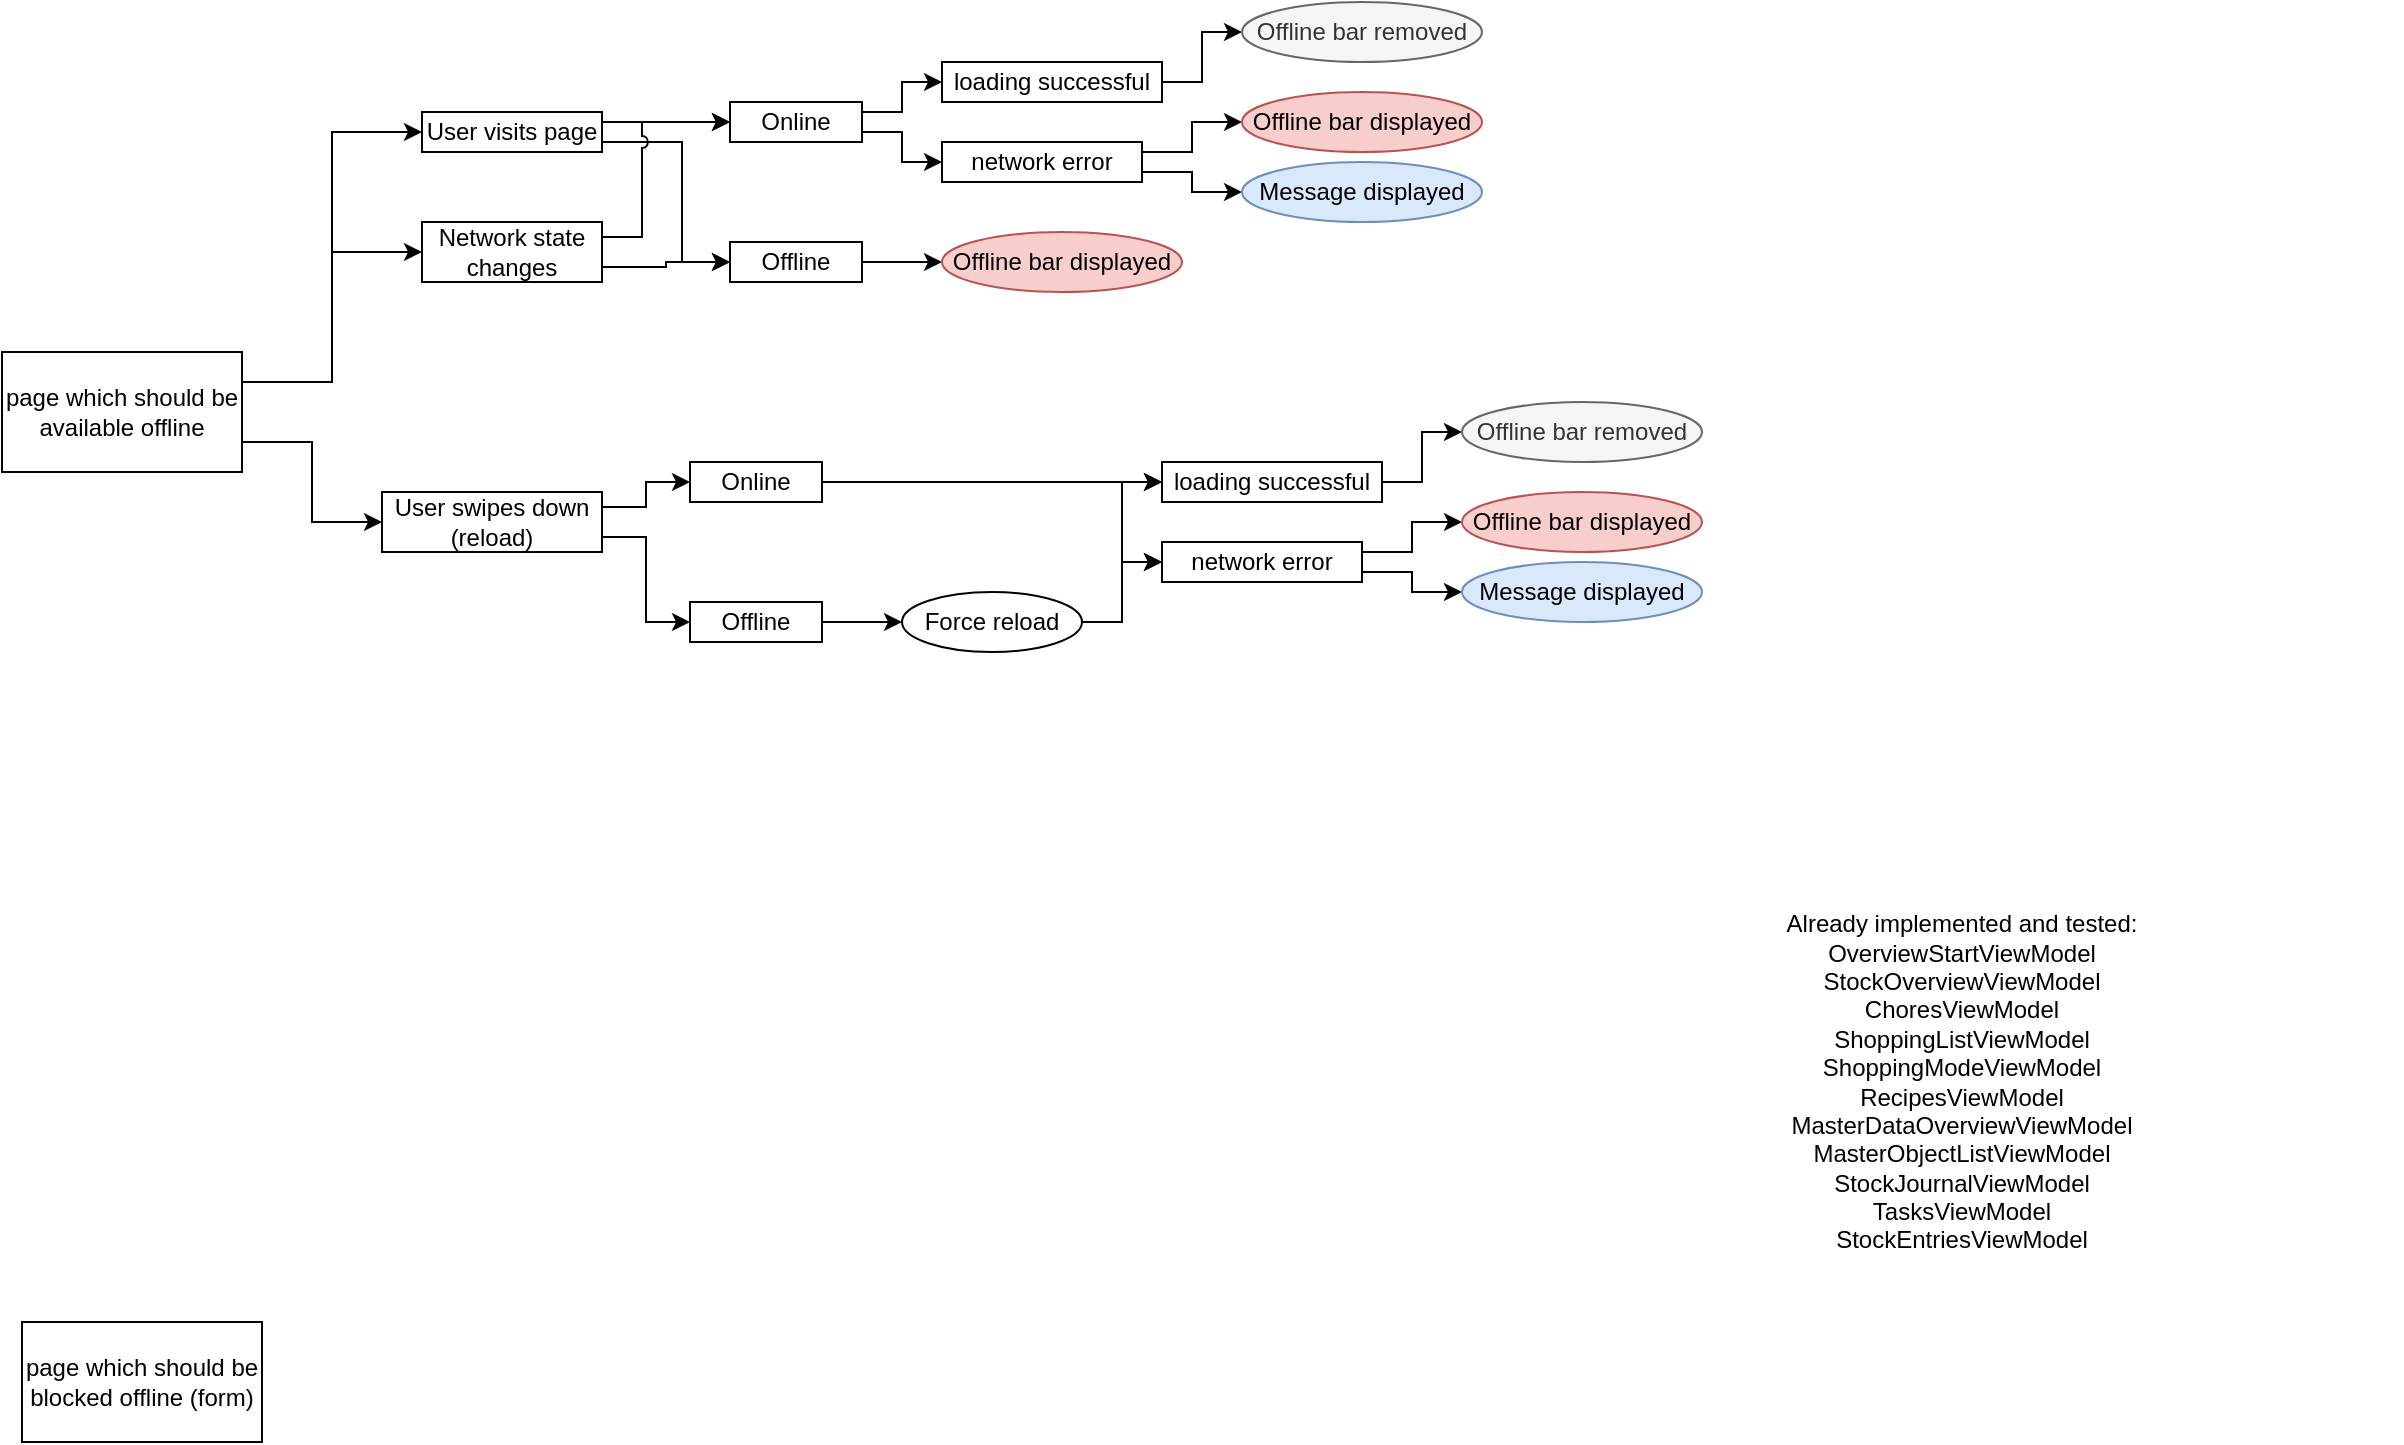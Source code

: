 <mxfile version="20.8.16" type="device"><diagram name="Seite-1" id="MtWXKCJKcV4-6aQjGoiL"><mxGraphModel dx="2074" dy="1267" grid="1" gridSize="10" guides="1" tooltips="1" connect="1" arrows="1" fold="1" page="1" pageScale="1" pageWidth="2336" pageHeight="1654" math="0" shadow="0"><root><mxCell id="0"/><mxCell id="1" parent="0"/><mxCell id="kHbtF5DcwH4j2hesv-xb-22" style="edgeStyle=orthogonalEdgeStyle;rounded=0;orthogonalLoop=1;jettySize=auto;html=1;exitX=1;exitY=0.25;exitDx=0;exitDy=0;entryX=0;entryY=0.5;entryDx=0;entryDy=0;" edge="1" parent="1" source="kHbtF5DcwH4j2hesv-xb-1" target="kHbtF5DcwH4j2hesv-xb-6"><mxGeometry relative="1" as="geometry"/></mxCell><mxCell id="kHbtF5DcwH4j2hesv-xb-23" style="edgeStyle=orthogonalEdgeStyle;rounded=0;orthogonalLoop=1;jettySize=auto;html=1;exitX=1;exitY=0.75;exitDx=0;exitDy=0;entryX=0;entryY=0.5;entryDx=0;entryDy=0;" edge="1" parent="1" source="kHbtF5DcwH4j2hesv-xb-1" target="kHbtF5DcwH4j2hesv-xb-7"><mxGeometry relative="1" as="geometry"><Array as="points"><mxPoint x="840" y="410"/><mxPoint x="840" y="470"/></Array></mxGeometry></mxCell><mxCell id="kHbtF5DcwH4j2hesv-xb-1" value="User visits page" style="rounded=0;whiteSpace=wrap;html=1;" vertex="1" parent="1"><mxGeometry x="710" y="395" width="90" height="20" as="geometry"/></mxCell><mxCell id="kHbtF5DcwH4j2hesv-xb-26" style="edgeStyle=orthogonalEdgeStyle;rounded=0;orthogonalLoop=1;jettySize=auto;html=1;exitX=1;exitY=0.75;exitDx=0;exitDy=0;entryX=0;entryY=0.5;entryDx=0;entryDy=0;" edge="1" parent="1" source="kHbtF5DcwH4j2hesv-xb-2" target="kHbtF5DcwH4j2hesv-xb-4"><mxGeometry relative="1" as="geometry"/></mxCell><mxCell id="kHbtF5DcwH4j2hesv-xb-30" style="edgeStyle=orthogonalEdgeStyle;rounded=0;orthogonalLoop=1;jettySize=auto;html=1;exitX=1;exitY=0.25;exitDx=0;exitDy=0;entryX=0;entryY=0.5;entryDx=0;entryDy=0;" edge="1" parent="1" source="kHbtF5DcwH4j2hesv-xb-2" target="kHbtF5DcwH4j2hesv-xb-1"><mxGeometry relative="1" as="geometry"/></mxCell><mxCell id="kHbtF5DcwH4j2hesv-xb-52" style="edgeStyle=orthogonalEdgeStyle;rounded=0;orthogonalLoop=1;jettySize=auto;html=1;exitX=1;exitY=0.25;exitDx=0;exitDy=0;entryX=0;entryY=0.5;entryDx=0;entryDy=0;" edge="1" parent="1" source="kHbtF5DcwH4j2hesv-xb-2" target="kHbtF5DcwH4j2hesv-xb-51"><mxGeometry relative="1" as="geometry"/></mxCell><mxCell id="kHbtF5DcwH4j2hesv-xb-2" value="page which should be available offline" style="rounded=0;whiteSpace=wrap;html=1;" vertex="1" parent="1"><mxGeometry x="500" y="515" width="120" height="60" as="geometry"/></mxCell><mxCell id="kHbtF5DcwH4j2hesv-xb-3" value="page which should be blocked offline (form)" style="rounded=0;whiteSpace=wrap;html=1;" vertex="1" parent="1"><mxGeometry x="510" y="1000" width="120" height="60" as="geometry"/></mxCell><mxCell id="kHbtF5DcwH4j2hesv-xb-45" style="edgeStyle=orthogonalEdgeStyle;rounded=0;orthogonalLoop=1;jettySize=auto;html=1;exitX=1;exitY=0.25;exitDx=0;exitDy=0;entryX=0;entryY=0.5;entryDx=0;entryDy=0;" edge="1" parent="1" source="kHbtF5DcwH4j2hesv-xb-4" target="kHbtF5DcwH4j2hesv-xb-44"><mxGeometry relative="1" as="geometry"/></mxCell><mxCell id="kHbtF5DcwH4j2hesv-xb-46" style="edgeStyle=orthogonalEdgeStyle;rounded=0;orthogonalLoop=1;jettySize=auto;html=1;exitX=1;exitY=0.75;exitDx=0;exitDy=0;entryX=0;entryY=0.5;entryDx=0;entryDy=0;" edge="1" parent="1" source="kHbtF5DcwH4j2hesv-xb-4" target="kHbtF5DcwH4j2hesv-xb-20"><mxGeometry relative="1" as="geometry"/></mxCell><mxCell id="kHbtF5DcwH4j2hesv-xb-4" value="User swipes down&lt;br&gt;(reload)" style="rounded=0;whiteSpace=wrap;html=1;" vertex="1" parent="1"><mxGeometry x="690" y="585" width="110" height="30" as="geometry"/></mxCell><mxCell id="kHbtF5DcwH4j2hesv-xb-13" style="edgeStyle=orthogonalEdgeStyle;rounded=0;orthogonalLoop=1;jettySize=auto;html=1;exitX=1;exitY=0.75;exitDx=0;exitDy=0;entryX=0;entryY=0.5;entryDx=0;entryDy=0;" edge="1" parent="1" source="kHbtF5DcwH4j2hesv-xb-6" target="kHbtF5DcwH4j2hesv-xb-9"><mxGeometry relative="1" as="geometry"/></mxCell><mxCell id="kHbtF5DcwH4j2hesv-xb-14" style="edgeStyle=orthogonalEdgeStyle;rounded=0;orthogonalLoop=1;jettySize=auto;html=1;exitX=1;exitY=0.25;exitDx=0;exitDy=0;entryX=0;entryY=0.5;entryDx=0;entryDy=0;" edge="1" parent="1" source="kHbtF5DcwH4j2hesv-xb-6" target="kHbtF5DcwH4j2hesv-xb-8"><mxGeometry relative="1" as="geometry"/></mxCell><mxCell id="kHbtF5DcwH4j2hesv-xb-6" value="Online" style="rounded=0;whiteSpace=wrap;html=1;" vertex="1" parent="1"><mxGeometry x="864" y="390" width="66" height="20" as="geometry"/></mxCell><mxCell id="kHbtF5DcwH4j2hesv-xb-12" style="edgeStyle=orthogonalEdgeStyle;rounded=0;orthogonalLoop=1;jettySize=auto;html=1;exitX=1;exitY=0.5;exitDx=0;exitDy=0;entryX=0;entryY=0.5;entryDx=0;entryDy=0;" edge="1" parent="1" source="kHbtF5DcwH4j2hesv-xb-7" target="kHbtF5DcwH4j2hesv-xb-11"><mxGeometry relative="1" as="geometry"/></mxCell><mxCell id="kHbtF5DcwH4j2hesv-xb-7" value="Offline" style="rounded=0;whiteSpace=wrap;html=1;" vertex="1" parent="1"><mxGeometry x="864" y="460" width="66" height="20" as="geometry"/></mxCell><mxCell id="kHbtF5DcwH4j2hesv-xb-35" style="edgeStyle=orthogonalEdgeStyle;rounded=0;orthogonalLoop=1;jettySize=auto;html=1;exitX=1;exitY=0.5;exitDx=0;exitDy=0;entryX=0;entryY=0.5;entryDx=0;entryDy=0;" edge="1" parent="1" source="kHbtF5DcwH4j2hesv-xb-8" target="kHbtF5DcwH4j2hesv-xb-34"><mxGeometry relative="1" as="geometry"/></mxCell><mxCell id="kHbtF5DcwH4j2hesv-xb-8" value="loading successful" style="rounded=0;whiteSpace=wrap;html=1;" vertex="1" parent="1"><mxGeometry x="970" y="370" width="110" height="20" as="geometry"/></mxCell><mxCell id="kHbtF5DcwH4j2hesv-xb-17" style="edgeStyle=orthogonalEdgeStyle;rounded=0;orthogonalLoop=1;jettySize=auto;html=1;exitX=1;exitY=0.25;exitDx=0;exitDy=0;entryX=0;entryY=0.5;entryDx=0;entryDy=0;" edge="1" parent="1" source="kHbtF5DcwH4j2hesv-xb-9" target="kHbtF5DcwH4j2hesv-xb-15"><mxGeometry relative="1" as="geometry"/></mxCell><mxCell id="kHbtF5DcwH4j2hesv-xb-18" style="edgeStyle=orthogonalEdgeStyle;rounded=0;orthogonalLoop=1;jettySize=auto;html=1;exitX=1;exitY=0.75;exitDx=0;exitDy=0;entryX=0;entryY=0.5;entryDx=0;entryDy=0;" edge="1" parent="1" source="kHbtF5DcwH4j2hesv-xb-9" target="kHbtF5DcwH4j2hesv-xb-16"><mxGeometry relative="1" as="geometry"/></mxCell><mxCell id="kHbtF5DcwH4j2hesv-xb-9" value="network error" style="rounded=0;whiteSpace=wrap;html=1;" vertex="1" parent="1"><mxGeometry x="970" y="410" width="100" height="20" as="geometry"/></mxCell><mxCell id="kHbtF5DcwH4j2hesv-xb-11" value="Offline bar displayed" style="ellipse;whiteSpace=wrap;html=1;fillColor=#f8cecc;strokeColor=#b85450;" vertex="1" parent="1"><mxGeometry x="970" y="455" width="120" height="30" as="geometry"/></mxCell><mxCell id="kHbtF5DcwH4j2hesv-xb-15" value="Offline bar displayed" style="ellipse;whiteSpace=wrap;html=1;fillColor=#f8cecc;strokeColor=#b85450;" vertex="1" parent="1"><mxGeometry x="1120" y="385" width="120" height="30" as="geometry"/></mxCell><mxCell id="kHbtF5DcwH4j2hesv-xb-16" value="Message displayed" style="ellipse;whiteSpace=wrap;html=1;fillColor=#dae8fc;strokeColor=#6c8ebf;" vertex="1" parent="1"><mxGeometry x="1120" y="420" width="120" height="30" as="geometry"/></mxCell><mxCell id="kHbtF5DcwH4j2hesv-xb-19" style="edgeStyle=orthogonalEdgeStyle;rounded=0;orthogonalLoop=1;jettySize=auto;html=1;exitX=1;exitY=0.5;exitDx=0;exitDy=0;entryX=0;entryY=0.5;entryDx=0;entryDy=0;" edge="1" parent="1" source="kHbtF5DcwH4j2hesv-xb-20" target="kHbtF5DcwH4j2hesv-xb-21"><mxGeometry relative="1" as="geometry"/></mxCell><mxCell id="kHbtF5DcwH4j2hesv-xb-20" value="Offline" style="rounded=0;whiteSpace=wrap;html=1;" vertex="1" parent="1"><mxGeometry x="844" y="640" width="66" height="20" as="geometry"/></mxCell><mxCell id="kHbtF5DcwH4j2hesv-xb-47" style="edgeStyle=orthogonalEdgeStyle;rounded=0;orthogonalLoop=1;jettySize=auto;html=1;exitX=1;exitY=0.5;exitDx=0;exitDy=0;entryX=0;entryY=0.5;entryDx=0;entryDy=0;" edge="1" parent="1" source="kHbtF5DcwH4j2hesv-xb-21" target="kHbtF5DcwH4j2hesv-xb-37"><mxGeometry relative="1" as="geometry"/></mxCell><mxCell id="kHbtF5DcwH4j2hesv-xb-48" style="edgeStyle=orthogonalEdgeStyle;rounded=0;orthogonalLoop=1;jettySize=auto;html=1;exitX=1;exitY=0.5;exitDx=0;exitDy=0;entryX=0;entryY=0.5;entryDx=0;entryDy=0;" edge="1" parent="1" source="kHbtF5DcwH4j2hesv-xb-21" target="kHbtF5DcwH4j2hesv-xb-40"><mxGeometry relative="1" as="geometry"/></mxCell><mxCell id="kHbtF5DcwH4j2hesv-xb-21" value="Force reload" style="ellipse;whiteSpace=wrap;html=1;" vertex="1" parent="1"><mxGeometry x="950" y="635" width="90" height="30" as="geometry"/></mxCell><mxCell id="kHbtF5DcwH4j2hesv-xb-34" value="Offline bar removed" style="ellipse;whiteSpace=wrap;html=1;fillColor=#f5f5f5;fontColor=#333333;strokeColor=#666666;" vertex="1" parent="1"><mxGeometry x="1120" y="340" width="120" height="30" as="geometry"/></mxCell><mxCell id="kHbtF5DcwH4j2hesv-xb-36" style="edgeStyle=orthogonalEdgeStyle;rounded=0;orthogonalLoop=1;jettySize=auto;html=1;exitX=1;exitY=0.5;exitDx=0;exitDy=0;entryX=0;entryY=0.5;entryDx=0;entryDy=0;" edge="1" parent="1" source="kHbtF5DcwH4j2hesv-xb-37" target="kHbtF5DcwH4j2hesv-xb-43"><mxGeometry relative="1" as="geometry"/></mxCell><mxCell id="kHbtF5DcwH4j2hesv-xb-37" value="loading successful" style="rounded=0;whiteSpace=wrap;html=1;" vertex="1" parent="1"><mxGeometry x="1080" y="570" width="110" height="20" as="geometry"/></mxCell><mxCell id="kHbtF5DcwH4j2hesv-xb-38" style="edgeStyle=orthogonalEdgeStyle;rounded=0;orthogonalLoop=1;jettySize=auto;html=1;exitX=1;exitY=0.25;exitDx=0;exitDy=0;entryX=0;entryY=0.5;entryDx=0;entryDy=0;" edge="1" parent="1" source="kHbtF5DcwH4j2hesv-xb-40" target="kHbtF5DcwH4j2hesv-xb-41"><mxGeometry relative="1" as="geometry"/></mxCell><mxCell id="kHbtF5DcwH4j2hesv-xb-39" style="edgeStyle=orthogonalEdgeStyle;rounded=0;orthogonalLoop=1;jettySize=auto;html=1;exitX=1;exitY=0.75;exitDx=0;exitDy=0;entryX=0;entryY=0.5;entryDx=0;entryDy=0;" edge="1" parent="1" source="kHbtF5DcwH4j2hesv-xb-40" target="kHbtF5DcwH4j2hesv-xb-42"><mxGeometry relative="1" as="geometry"/></mxCell><mxCell id="kHbtF5DcwH4j2hesv-xb-40" value="network error" style="rounded=0;whiteSpace=wrap;html=1;" vertex="1" parent="1"><mxGeometry x="1080" y="610" width="100" height="20" as="geometry"/></mxCell><mxCell id="kHbtF5DcwH4j2hesv-xb-41" value="Offline bar displayed" style="ellipse;whiteSpace=wrap;html=1;fillColor=#f8cecc;strokeColor=#b85450;" vertex="1" parent="1"><mxGeometry x="1230" y="585" width="120" height="30" as="geometry"/></mxCell><mxCell id="kHbtF5DcwH4j2hesv-xb-42" value="Message displayed" style="ellipse;whiteSpace=wrap;html=1;fillColor=#dae8fc;strokeColor=#6c8ebf;" vertex="1" parent="1"><mxGeometry x="1230" y="620" width="120" height="30" as="geometry"/></mxCell><mxCell id="kHbtF5DcwH4j2hesv-xb-43" value="Offline bar removed" style="ellipse;whiteSpace=wrap;html=1;fillColor=#f5f5f5;fontColor=#333333;strokeColor=#666666;" vertex="1" parent="1"><mxGeometry x="1230" y="540" width="120" height="30" as="geometry"/></mxCell><mxCell id="kHbtF5DcwH4j2hesv-xb-49" style="edgeStyle=orthogonalEdgeStyle;rounded=0;orthogonalLoop=1;jettySize=auto;html=1;exitX=1;exitY=0.5;exitDx=0;exitDy=0;entryX=0;entryY=0.5;entryDx=0;entryDy=0;" edge="1" parent="1" source="kHbtF5DcwH4j2hesv-xb-44" target="kHbtF5DcwH4j2hesv-xb-37"><mxGeometry relative="1" as="geometry"/></mxCell><mxCell id="kHbtF5DcwH4j2hesv-xb-50" style="edgeStyle=orthogonalEdgeStyle;rounded=0;orthogonalLoop=1;jettySize=auto;html=1;exitX=1;exitY=0.5;exitDx=0;exitDy=0;entryX=0;entryY=0.5;entryDx=0;entryDy=0;" edge="1" parent="1" source="kHbtF5DcwH4j2hesv-xb-44" target="kHbtF5DcwH4j2hesv-xb-40"><mxGeometry relative="1" as="geometry"><Array as="points"><mxPoint x="1060" y="580"/><mxPoint x="1060" y="620"/></Array></mxGeometry></mxCell><mxCell id="kHbtF5DcwH4j2hesv-xb-44" value="Online" style="rounded=0;whiteSpace=wrap;html=1;" vertex="1" parent="1"><mxGeometry x="844" y="570" width="66" height="20" as="geometry"/></mxCell><mxCell id="kHbtF5DcwH4j2hesv-xb-53" style="edgeStyle=orthogonalEdgeStyle;rounded=0;orthogonalLoop=1;jettySize=auto;html=1;exitX=1;exitY=0.25;exitDx=0;exitDy=0;entryX=0;entryY=0.5;entryDx=0;entryDy=0;jumpStyle=arc;" edge="1" parent="1" source="kHbtF5DcwH4j2hesv-xb-51" target="kHbtF5DcwH4j2hesv-xb-6"><mxGeometry relative="1" as="geometry"><Array as="points"><mxPoint x="820" y="458"/><mxPoint x="820" y="400"/></Array></mxGeometry></mxCell><mxCell id="kHbtF5DcwH4j2hesv-xb-54" style="edgeStyle=orthogonalEdgeStyle;rounded=0;orthogonalLoop=1;jettySize=auto;html=1;exitX=1;exitY=0.75;exitDx=0;exitDy=0;entryX=0;entryY=0.5;entryDx=0;entryDy=0;" edge="1" parent="1" source="kHbtF5DcwH4j2hesv-xb-51" target="kHbtF5DcwH4j2hesv-xb-7"><mxGeometry relative="1" as="geometry"/></mxCell><mxCell id="kHbtF5DcwH4j2hesv-xb-51" value="Network state changes" style="rounded=0;whiteSpace=wrap;html=1;" vertex="1" parent="1"><mxGeometry x="710" y="450" width="90" height="30" as="geometry"/></mxCell><mxCell id="kHbtF5DcwH4j2hesv-xb-55" value="Already implemented and tested:&lt;br&gt;OverviewStartViewModel&lt;br&gt;StockOverviewViewModel&lt;br&gt;ChoresViewModel&lt;br&gt;ShoppingListViewModel&lt;br&gt;ShoppingModeViewModel&lt;br&gt;RecipesViewModel&lt;br&gt;MasterDataOverviewViewModel&lt;br&gt;MasterObjectListViewModel&lt;br&gt;StockJournalViewModel&lt;br&gt;TasksViewModel&lt;br&gt;StockEntriesViewModel" style="text;html=1;strokeColor=none;fillColor=none;align=center;verticalAlign=middle;whiteSpace=wrap;rounded=0;" vertex="1" parent="1"><mxGeometry x="1260" y="780" width="440" height="200" as="geometry"/></mxCell></root></mxGraphModel></diagram></mxfile>